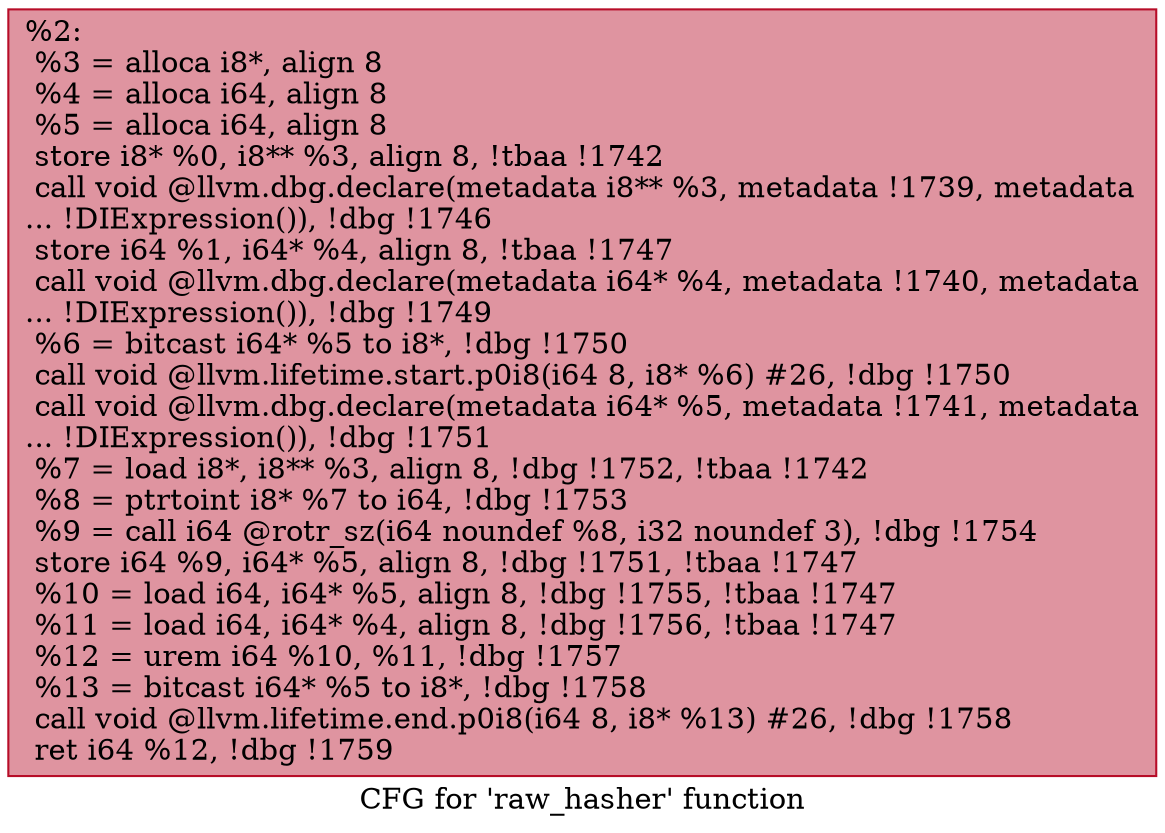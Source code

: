 digraph "CFG for 'raw_hasher' function" {
	label="CFG for 'raw_hasher' function";

	Node0x19ae990 [shape=record,color="#b70d28ff", style=filled, fillcolor="#b70d2870",label="{%2:\l  %3 = alloca i8*, align 8\l  %4 = alloca i64, align 8\l  %5 = alloca i64, align 8\l  store i8* %0, i8** %3, align 8, !tbaa !1742\l  call void @llvm.dbg.declare(metadata i8** %3, metadata !1739, metadata\l... !DIExpression()), !dbg !1746\l  store i64 %1, i64* %4, align 8, !tbaa !1747\l  call void @llvm.dbg.declare(metadata i64* %4, metadata !1740, metadata\l... !DIExpression()), !dbg !1749\l  %6 = bitcast i64* %5 to i8*, !dbg !1750\l  call void @llvm.lifetime.start.p0i8(i64 8, i8* %6) #26, !dbg !1750\l  call void @llvm.dbg.declare(metadata i64* %5, metadata !1741, metadata\l... !DIExpression()), !dbg !1751\l  %7 = load i8*, i8** %3, align 8, !dbg !1752, !tbaa !1742\l  %8 = ptrtoint i8* %7 to i64, !dbg !1753\l  %9 = call i64 @rotr_sz(i64 noundef %8, i32 noundef 3), !dbg !1754\l  store i64 %9, i64* %5, align 8, !dbg !1751, !tbaa !1747\l  %10 = load i64, i64* %5, align 8, !dbg !1755, !tbaa !1747\l  %11 = load i64, i64* %4, align 8, !dbg !1756, !tbaa !1747\l  %12 = urem i64 %10, %11, !dbg !1757\l  %13 = bitcast i64* %5 to i8*, !dbg !1758\l  call void @llvm.lifetime.end.p0i8(i64 8, i8* %13) #26, !dbg !1758\l  ret i64 %12, !dbg !1759\l}"];
}
